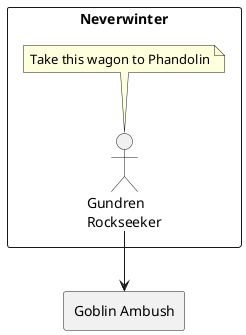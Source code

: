 @startuml Neverwinter
skinparam componentStyle rectangle
skinparam handwritten false


rectangle "Neverwinter" as Neverwinter {
    Actor "Gundren\nRockseeker" as Gundren
    note top of Gundren: Take this wagon to Phandolin
}
Component "Goblin Ambush" as GoblinAmbush
Gundren --> GoblinAmbush


@enduml